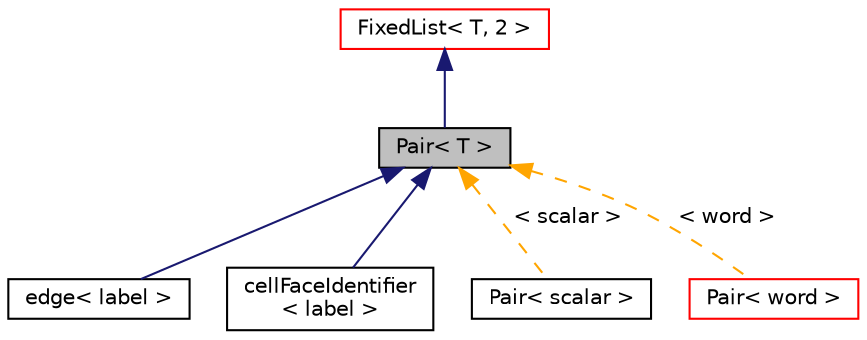 digraph "Pair&lt; T &gt;"
{
  bgcolor="transparent";
  edge [fontname="Helvetica",fontsize="10",labelfontname="Helvetica",labelfontsize="10"];
  node [fontname="Helvetica",fontsize="10",shape=record];
  Node1 [label="Pair\< T \>",height=0.2,width=0.4,color="black", fillcolor="grey75", style="filled" fontcolor="black"];
  Node2 -> Node1 [dir="back",color="midnightblue",fontsize="10",style="solid",fontname="Helvetica"];
  Node2 [label="FixedList\< T, 2 \>",height=0.2,width=0.4,color="red",URL="$classFoam_1_1FixedList.html"];
  Node1 -> Node3 [dir="back",color="midnightblue",fontsize="10",style="solid",fontname="Helvetica"];
  Node3 [label="edge\< label \>",height=0.2,width=0.4,color="black",URL="$classFoam_1_1edge.html",tooltip="An edge is a list of two point labels. The functionality it provides supports the discretisation on a..."];
  Node1 -> Node4 [dir="back",color="midnightblue",fontsize="10",style="solid",fontname="Helvetica"];
  Node4 [label="cellFaceIdentifier\l\< label \>",height=0.2,width=0.4,color="black",URL="$classFoam_1_1meshReader_1_1cellFaceIdentifier.html",tooltip="Identify cell faces in terms of cell Id and face Id. "];
  Node1 -> Node5 [dir="back",color="orange",fontsize="10",style="dashed",label=" \< scalar \>" ,fontname="Helvetica"];
  Node5 [label="Pair\< scalar \>",height=0.2,width=0.4,color="black",URL="$classFoam_1_1Pair.html"];
  Node1 -> Node6 [dir="back",color="orange",fontsize="10",style="dashed",label=" \< word \>" ,fontname="Helvetica"];
  Node6 [label="Pair\< word \>",height=0.2,width=0.4,color="red",URL="$classFoam_1_1Pair.html"];
}
